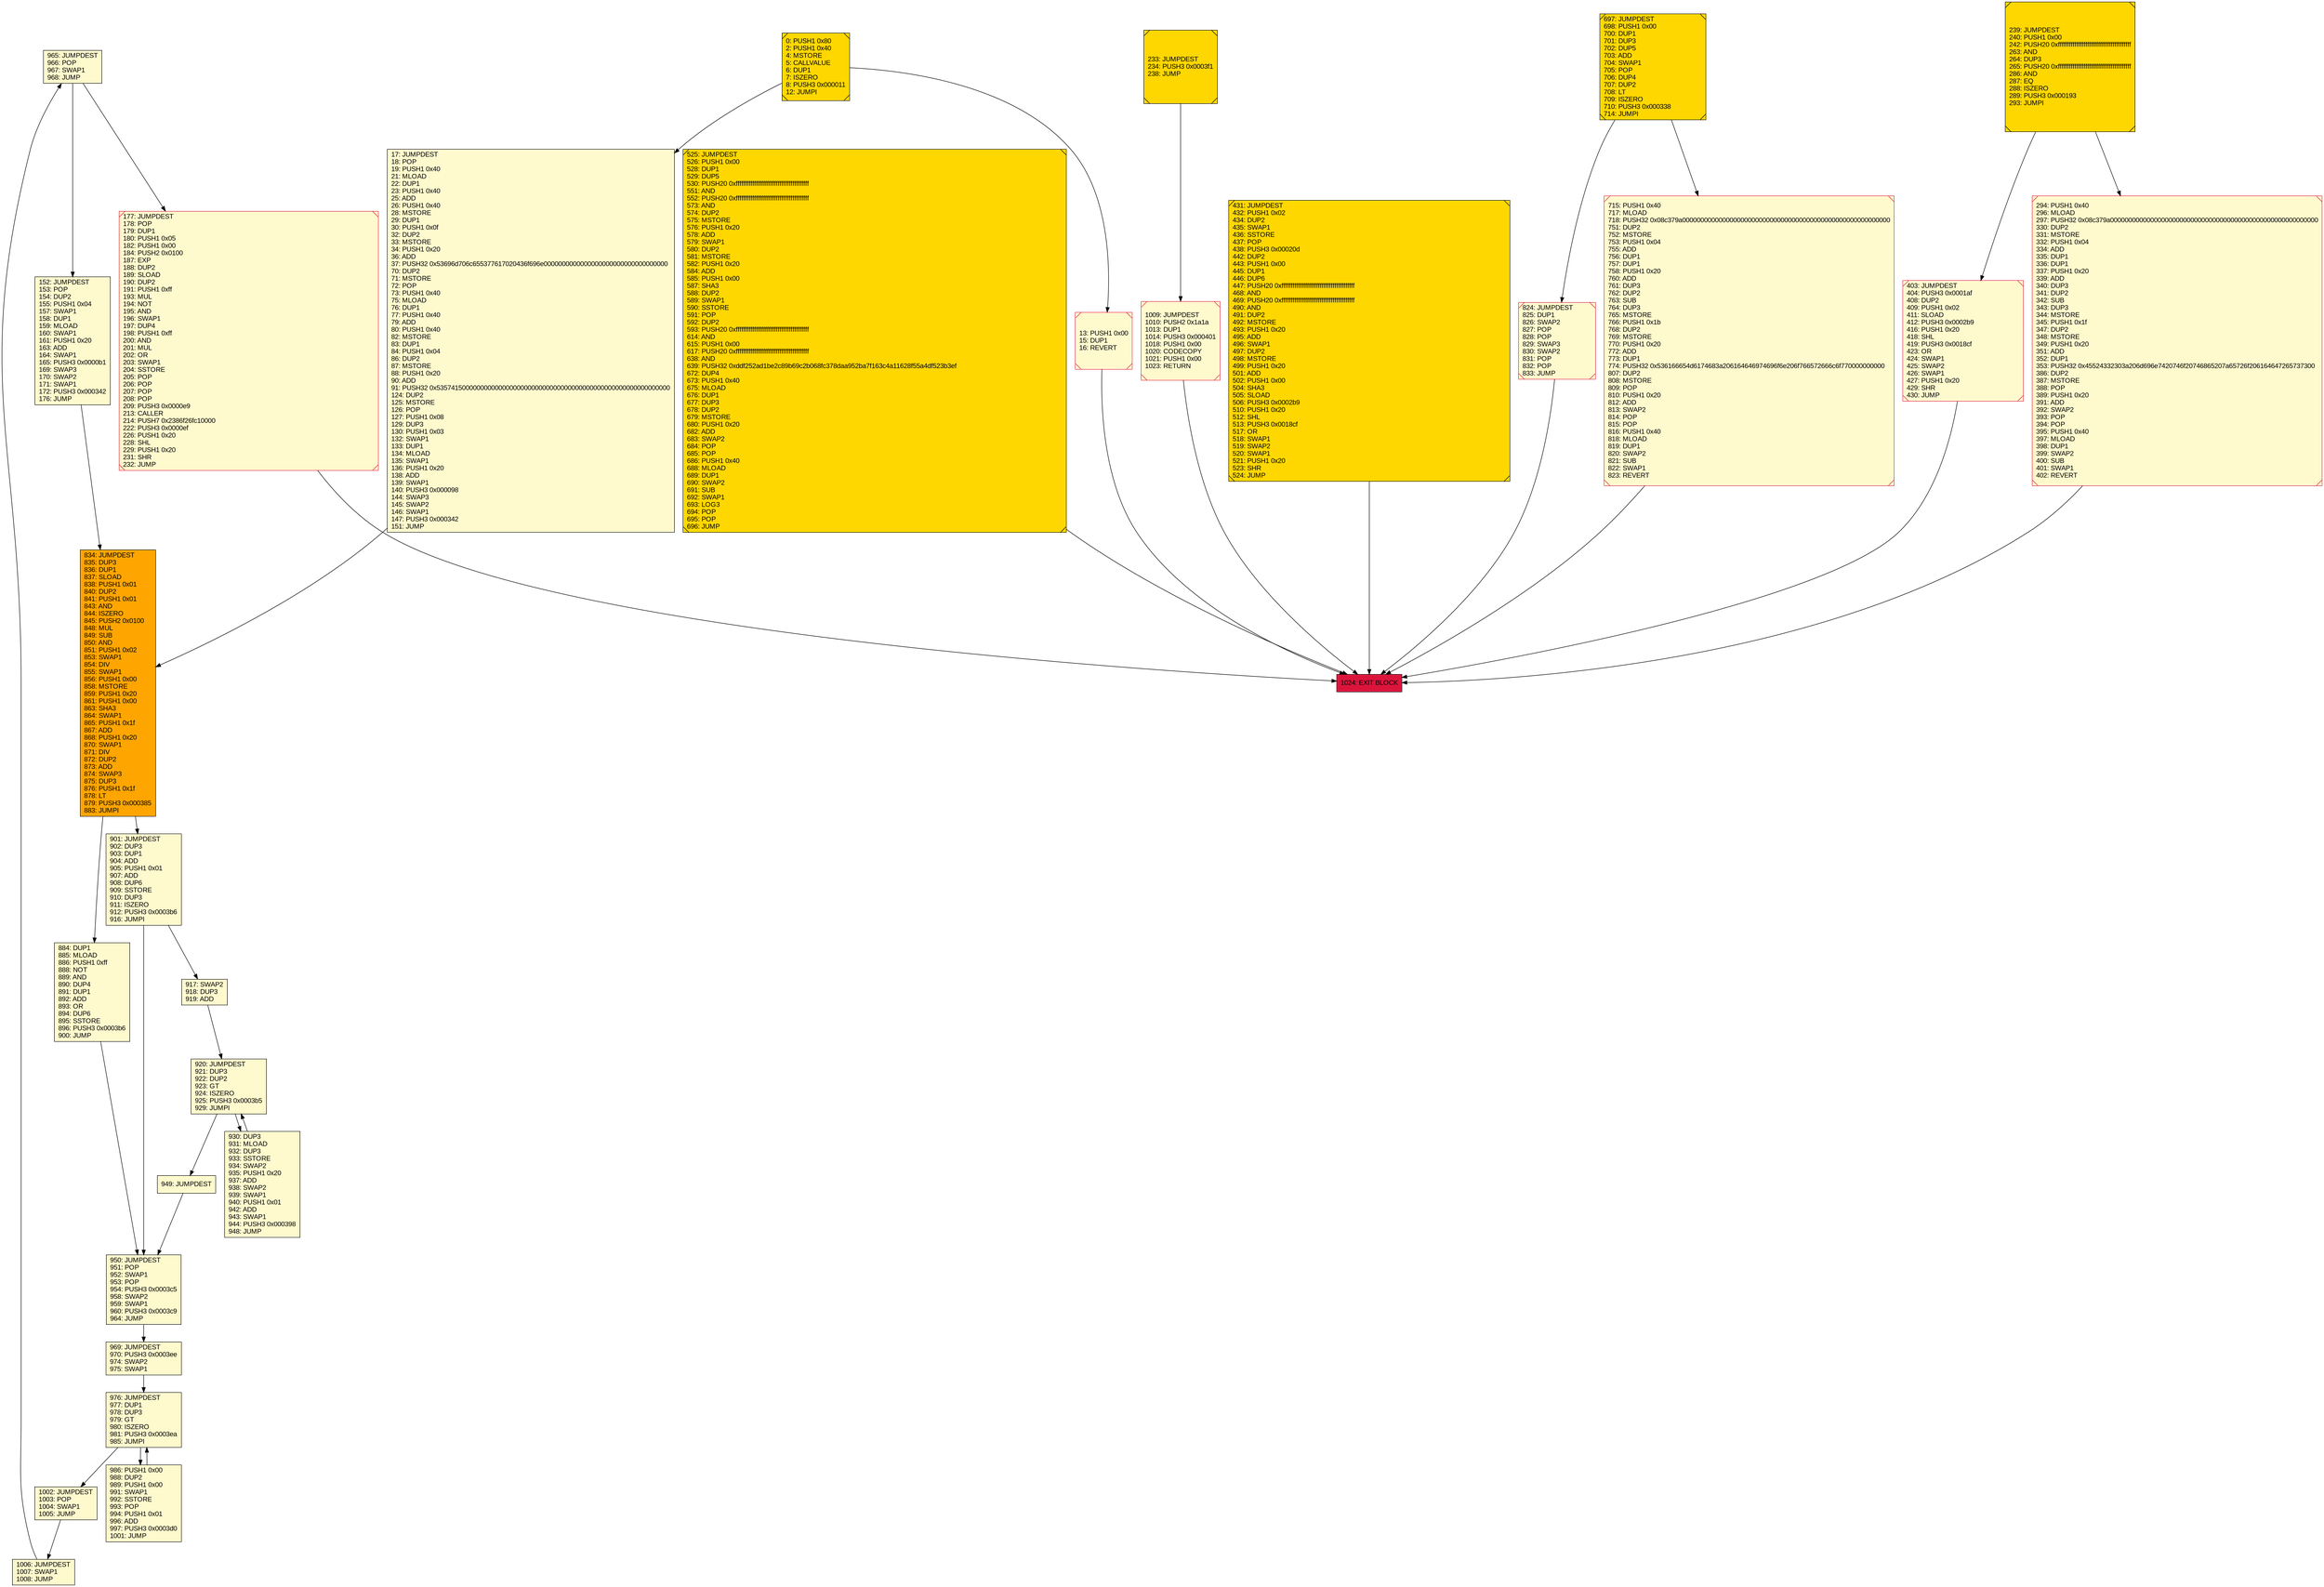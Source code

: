 digraph G {
bgcolor=transparent rankdir=UD;
node [shape=box style=filled color=black fillcolor=white fontname=arial fontcolor=black];
1024 [label="1024: EXIT BLOCK\l" fillcolor=crimson ];
884 [label="884: DUP1\l885: MLOAD\l886: PUSH1 0xff\l888: NOT\l889: AND\l890: DUP4\l891: DUP1\l892: ADD\l893: OR\l894: DUP6\l895: SSTORE\l896: PUSH3 0x0003b6\l900: JUMP\l" fillcolor=lemonchiffon ];
986 [label="986: PUSH1 0x00\l988: DUP2\l989: PUSH1 0x00\l991: SWAP1\l992: SSTORE\l993: POP\l994: PUSH1 0x01\l996: ADD\l997: PUSH3 0x0003d0\l1001: JUMP\l" fillcolor=lemonchiffon ];
697 [label="697: JUMPDEST\l698: PUSH1 0x00\l700: DUP1\l701: DUP3\l702: DUP5\l703: ADD\l704: SWAP1\l705: POP\l706: DUP4\l707: DUP2\l708: LT\l709: ISZERO\l710: PUSH3 0x000338\l714: JUMPI\l" fillcolor=lemonchiffon shape=Msquare fillcolor=gold ];
901 [label="901: JUMPDEST\l902: DUP3\l903: DUP1\l904: ADD\l905: PUSH1 0x01\l907: ADD\l908: DUP6\l909: SSTORE\l910: DUP3\l911: ISZERO\l912: PUSH3 0x0003b6\l916: JUMPI\l" fillcolor=lemonchiffon ];
930 [label="930: DUP3\l931: MLOAD\l932: DUP3\l933: SSTORE\l934: SWAP2\l935: PUSH1 0x20\l937: ADD\l938: SWAP2\l939: SWAP1\l940: PUSH1 0x01\l942: ADD\l943: SWAP1\l944: PUSH3 0x000398\l948: JUMP\l" fillcolor=lemonchiffon ];
0 [label="0: PUSH1 0x80\l2: PUSH1 0x40\l4: MSTORE\l5: CALLVALUE\l6: DUP1\l7: ISZERO\l8: PUSH3 0x000011\l12: JUMPI\l" fillcolor=lemonchiffon shape=Msquare fillcolor=gold ];
824 [label="824: JUMPDEST\l825: DUP1\l826: SWAP2\l827: POP\l828: POP\l829: SWAP3\l830: SWAP2\l831: POP\l832: POP\l833: JUMP\l" fillcolor=lemonchiffon shape=Msquare color=crimson ];
965 [label="965: JUMPDEST\l966: POP\l967: SWAP1\l968: JUMP\l" fillcolor=lemonchiffon ];
917 [label="917: SWAP2\l918: DUP3\l919: ADD\l" fillcolor=lemonchiffon ];
976 [label="976: JUMPDEST\l977: DUP1\l978: DUP3\l979: GT\l980: ISZERO\l981: PUSH3 0x0003ea\l985: JUMPI\l" fillcolor=lemonchiffon ];
177 [label="177: JUMPDEST\l178: POP\l179: DUP1\l180: PUSH1 0x05\l182: PUSH1 0x00\l184: PUSH2 0x0100\l187: EXP\l188: DUP2\l189: SLOAD\l190: DUP2\l191: PUSH1 0xff\l193: MUL\l194: NOT\l195: AND\l196: SWAP1\l197: DUP4\l198: PUSH1 0xff\l200: AND\l201: MUL\l202: OR\l203: SWAP1\l204: SSTORE\l205: POP\l206: POP\l207: POP\l208: POP\l209: PUSH3 0x0000e9\l213: CALLER\l214: PUSH7 0x2386f26fc10000\l222: PUSH3 0x0000ef\l226: PUSH1 0x20\l228: SHL\l229: PUSH1 0x20\l231: SHR\l232: JUMP\l" fillcolor=lemonchiffon shape=Msquare color=crimson ];
1006 [label="1006: JUMPDEST\l1007: SWAP1\l1008: JUMP\l" fillcolor=lemonchiffon ];
834 [label="834: JUMPDEST\l835: DUP3\l836: DUP1\l837: SLOAD\l838: PUSH1 0x01\l840: DUP2\l841: PUSH1 0x01\l843: AND\l844: ISZERO\l845: PUSH2 0x0100\l848: MUL\l849: SUB\l850: AND\l851: PUSH1 0x02\l853: SWAP1\l854: DIV\l855: SWAP1\l856: PUSH1 0x00\l858: MSTORE\l859: PUSH1 0x20\l861: PUSH1 0x00\l863: SHA3\l864: SWAP1\l865: PUSH1 0x1f\l867: ADD\l868: PUSH1 0x20\l870: SWAP1\l871: DIV\l872: DUP2\l873: ADD\l874: SWAP3\l875: DUP3\l876: PUSH1 0x1f\l878: LT\l879: PUSH3 0x000385\l883: JUMPI\l" fillcolor=orange ];
920 [label="920: JUMPDEST\l921: DUP3\l922: DUP2\l923: GT\l924: ISZERO\l925: PUSH3 0x0003b5\l929: JUMPI\l" fillcolor=lemonchiffon ];
431 [label="431: JUMPDEST\l432: PUSH1 0x02\l434: DUP2\l435: SWAP1\l436: SSTORE\l437: POP\l438: PUSH3 0x00020d\l442: DUP2\l443: PUSH1 0x00\l445: DUP1\l446: DUP6\l447: PUSH20 0xffffffffffffffffffffffffffffffffffffffff\l468: AND\l469: PUSH20 0xffffffffffffffffffffffffffffffffffffffff\l490: AND\l491: DUP2\l492: MSTORE\l493: PUSH1 0x20\l495: ADD\l496: SWAP1\l497: DUP2\l498: MSTORE\l499: PUSH1 0x20\l501: ADD\l502: PUSH1 0x00\l504: SHA3\l505: SLOAD\l506: PUSH3 0x0002b9\l510: PUSH1 0x20\l512: SHL\l513: PUSH3 0x0018cf\l517: OR\l518: SWAP1\l519: SWAP2\l520: SWAP1\l521: PUSH1 0x20\l523: SHR\l524: JUMP\l" fillcolor=lemonchiffon shape=Msquare fillcolor=gold ];
715 [label="715: PUSH1 0x40\l717: MLOAD\l718: PUSH32 0x08c379a000000000000000000000000000000000000000000000000000000000\l751: DUP2\l752: MSTORE\l753: PUSH1 0x04\l755: ADD\l756: DUP1\l757: DUP1\l758: PUSH1 0x20\l760: ADD\l761: DUP3\l762: DUP2\l763: SUB\l764: DUP3\l765: MSTORE\l766: PUSH1 0x1b\l768: DUP2\l769: MSTORE\l770: PUSH1 0x20\l772: ADD\l773: DUP1\l774: PUSH32 0x536166654d6174683a206164646974696f6e206f766572666c6f770000000000\l807: DUP2\l808: MSTORE\l809: POP\l810: PUSH1 0x20\l812: ADD\l813: SWAP2\l814: POP\l815: POP\l816: PUSH1 0x40\l818: MLOAD\l819: DUP1\l820: SWAP2\l821: SUB\l822: SWAP1\l823: REVERT\l" fillcolor=lemonchiffon shape=Msquare color=crimson ];
152 [label="152: JUMPDEST\l153: POP\l154: DUP2\l155: PUSH1 0x04\l157: SWAP1\l158: DUP1\l159: MLOAD\l160: SWAP1\l161: PUSH1 0x20\l163: ADD\l164: SWAP1\l165: PUSH3 0x0000b1\l169: SWAP3\l170: SWAP2\l171: SWAP1\l172: PUSH3 0x000342\l176: JUMP\l" fillcolor=lemonchiffon ];
294 [label="294: PUSH1 0x40\l296: MLOAD\l297: PUSH32 0x08c379a000000000000000000000000000000000000000000000000000000000\l330: DUP2\l331: MSTORE\l332: PUSH1 0x04\l334: ADD\l335: DUP1\l336: DUP1\l337: PUSH1 0x20\l339: ADD\l340: DUP3\l341: DUP2\l342: SUB\l343: DUP3\l344: MSTORE\l345: PUSH1 0x1f\l347: DUP2\l348: MSTORE\l349: PUSH1 0x20\l351: ADD\l352: DUP1\l353: PUSH32 0x45524332303a206d696e7420746f20746865207a65726f206164647265737300\l386: DUP2\l387: MSTORE\l388: POP\l389: PUSH1 0x20\l391: ADD\l392: SWAP2\l393: POP\l394: POP\l395: PUSH1 0x40\l397: MLOAD\l398: DUP1\l399: SWAP2\l400: SUB\l401: SWAP1\l402: REVERT\l" fillcolor=lemonchiffon shape=Msquare color=crimson ];
233 [label="233: JUMPDEST\l234: PUSH3 0x0003f1\l238: JUMP\l" fillcolor=lemonchiffon shape=Msquare fillcolor=gold ];
17 [label="17: JUMPDEST\l18: POP\l19: PUSH1 0x40\l21: MLOAD\l22: DUP1\l23: PUSH1 0x40\l25: ADD\l26: PUSH1 0x40\l28: MSTORE\l29: DUP1\l30: PUSH1 0x0f\l32: DUP2\l33: MSTORE\l34: PUSH1 0x20\l36: ADD\l37: PUSH32 0x53696d706c655377617020436f696e0000000000000000000000000000000000\l70: DUP2\l71: MSTORE\l72: POP\l73: PUSH1 0x40\l75: MLOAD\l76: DUP1\l77: PUSH1 0x40\l79: ADD\l80: PUSH1 0x40\l82: MSTORE\l83: DUP1\l84: PUSH1 0x04\l86: DUP2\l87: MSTORE\l88: PUSH1 0x20\l90: ADD\l91: PUSH32 0x5357415000000000000000000000000000000000000000000000000000000000\l124: DUP2\l125: MSTORE\l126: POP\l127: PUSH1 0x08\l129: DUP3\l130: PUSH1 0x03\l132: SWAP1\l133: DUP1\l134: MLOAD\l135: SWAP1\l136: PUSH1 0x20\l138: ADD\l139: SWAP1\l140: PUSH3 0x000098\l144: SWAP3\l145: SWAP2\l146: SWAP1\l147: PUSH3 0x000342\l151: JUMP\l" fillcolor=lemonchiffon ];
13 [label="13: PUSH1 0x00\l15: DUP1\l16: REVERT\l" fillcolor=lemonchiffon shape=Msquare color=crimson ];
403 [label="403: JUMPDEST\l404: PUSH3 0x0001af\l408: DUP2\l409: PUSH1 0x02\l411: SLOAD\l412: PUSH3 0x0002b9\l416: PUSH1 0x20\l418: SHL\l419: PUSH3 0x0018cf\l423: OR\l424: SWAP1\l425: SWAP2\l426: SWAP1\l427: PUSH1 0x20\l429: SHR\l430: JUMP\l" fillcolor=lemonchiffon shape=Msquare color=crimson ];
525 [label="525: JUMPDEST\l526: PUSH1 0x00\l528: DUP1\l529: DUP5\l530: PUSH20 0xffffffffffffffffffffffffffffffffffffffff\l551: AND\l552: PUSH20 0xffffffffffffffffffffffffffffffffffffffff\l573: AND\l574: DUP2\l575: MSTORE\l576: PUSH1 0x20\l578: ADD\l579: SWAP1\l580: DUP2\l581: MSTORE\l582: PUSH1 0x20\l584: ADD\l585: PUSH1 0x00\l587: SHA3\l588: DUP2\l589: SWAP1\l590: SSTORE\l591: POP\l592: DUP2\l593: PUSH20 0xffffffffffffffffffffffffffffffffffffffff\l614: AND\l615: PUSH1 0x00\l617: PUSH20 0xffffffffffffffffffffffffffffffffffffffff\l638: AND\l639: PUSH32 0xddf252ad1be2c89b69c2b068fc378daa952ba7f163c4a11628f55a4df523b3ef\l672: DUP4\l673: PUSH1 0x40\l675: MLOAD\l676: DUP1\l677: DUP3\l678: DUP2\l679: MSTORE\l680: PUSH1 0x20\l682: ADD\l683: SWAP2\l684: POP\l685: POP\l686: PUSH1 0x40\l688: MLOAD\l689: DUP1\l690: SWAP2\l691: SUB\l692: SWAP1\l693: LOG3\l694: POP\l695: POP\l696: JUMP\l" fillcolor=lemonchiffon shape=Msquare fillcolor=gold ];
239 [label="239: JUMPDEST\l240: PUSH1 0x00\l242: PUSH20 0xffffffffffffffffffffffffffffffffffffffff\l263: AND\l264: DUP3\l265: PUSH20 0xffffffffffffffffffffffffffffffffffffffff\l286: AND\l287: EQ\l288: ISZERO\l289: PUSH3 0x000193\l293: JUMPI\l" fillcolor=lemonchiffon shape=Msquare fillcolor=gold ];
950 [label="950: JUMPDEST\l951: POP\l952: SWAP1\l953: POP\l954: PUSH3 0x0003c5\l958: SWAP2\l959: SWAP1\l960: PUSH3 0x0003c9\l964: JUMP\l" fillcolor=lemonchiffon ];
949 [label="949: JUMPDEST\l" fillcolor=lemonchiffon ];
969 [label="969: JUMPDEST\l970: PUSH3 0x0003ee\l974: SWAP2\l975: SWAP1\l" fillcolor=lemonchiffon ];
1002 [label="1002: JUMPDEST\l1003: POP\l1004: SWAP1\l1005: JUMP\l" fillcolor=lemonchiffon ];
1009 [label="1009: JUMPDEST\l1010: PUSH2 0x1a1a\l1013: DUP1\l1014: PUSH3 0x000401\l1018: PUSH1 0x00\l1020: CODECOPY\l1021: PUSH1 0x00\l1023: RETURN\l" fillcolor=lemonchiffon shape=Msquare color=crimson ];
917 -> 920;
965 -> 177;
949 -> 950;
950 -> 969;
1006 -> 965;
920 -> 930;
930 -> 920;
697 -> 824;
239 -> 294;
233 -> 1009;
824 -> 1024;
834 -> 901;
177 -> 1024;
976 -> 986;
986 -> 976;
239 -> 403;
834 -> 884;
901 -> 917;
431 -> 1024;
715 -> 1024;
969 -> 976;
1002 -> 1006;
976 -> 1002;
697 -> 715;
294 -> 1024;
920 -> 949;
13 -> 1024;
403 -> 1024;
525 -> 1024;
965 -> 152;
17 -> 834;
884 -> 950;
0 -> 17;
901 -> 950;
1009 -> 1024;
0 -> 13;
152 -> 834;
}